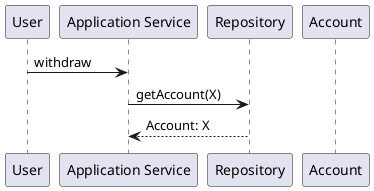 @startuml

participant "User" as U
participant "Application Service" as AS
participant "Repository" as R
participant "Account" as A

U -> AS: withdraw
AS -> R: getAccount(X)
R --> AS: Account: X

@enduml